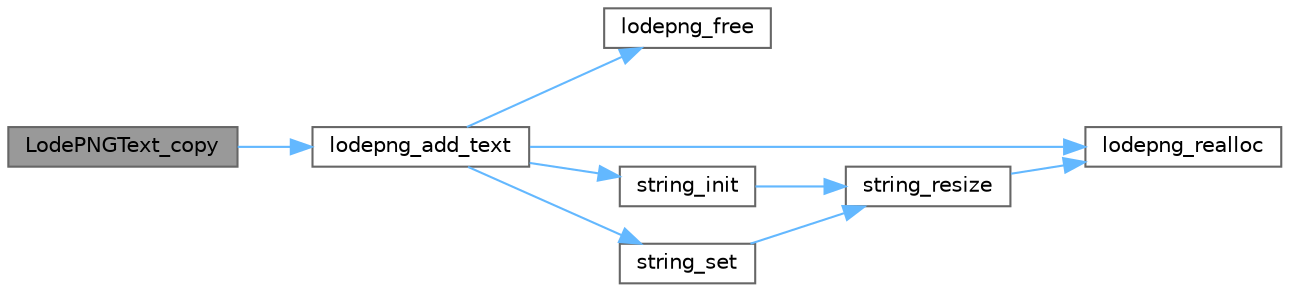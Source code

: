 digraph "LodePNGText_copy"
{
 // LATEX_PDF_SIZE
  bgcolor="transparent";
  edge [fontname=Helvetica,fontsize=10,labelfontname=Helvetica,labelfontsize=10];
  node [fontname=Helvetica,fontsize=10,shape=box,height=0.2,width=0.4];
  rankdir="LR";
  Node1 [id="Node000001",label="LodePNGText_copy",height=0.2,width=0.4,color="gray40", fillcolor="grey60", style="filled", fontcolor="black",tooltip=" "];
  Node1 -> Node2 [id="edge9_Node000001_Node000002",color="steelblue1",style="solid",tooltip=" "];
  Node2 [id="Node000002",label="lodepng_add_text",height=0.2,width=0.4,color="grey40", fillcolor="white", style="filled",URL="$lodepng_8cpp.html#a10c9cfd9edf86fc8e21d5f69d81238d0",tooltip=" "];
  Node2 -> Node3 [id="edge10_Node000002_Node000003",color="steelblue1",style="solid",tooltip=" "];
  Node3 [id="Node000003",label="lodepng_free",height=0.2,width=0.4,color="grey40", fillcolor="white", style="filled",URL="$lodepng_8cpp.html#a5cabd4078527ba33b78791fac7e8b15c",tooltip=" "];
  Node2 -> Node4 [id="edge11_Node000002_Node000004",color="steelblue1",style="solid",tooltip=" "];
  Node4 [id="Node000004",label="lodepng_realloc",height=0.2,width=0.4,color="grey40", fillcolor="white", style="filled",URL="$lodepng_8cpp.html#ad7375c56c635fedd36932cf21b703162",tooltip=" "];
  Node2 -> Node5 [id="edge12_Node000002_Node000005",color="steelblue1",style="solid",tooltip=" "];
  Node5 [id="Node000005",label="string_init",height=0.2,width=0.4,color="grey40", fillcolor="white", style="filled",URL="$lodepng_8cpp.html#a881d50f3ee56daf1740cca36a0aa263e",tooltip=" "];
  Node5 -> Node6 [id="edge13_Node000005_Node000006",color="steelblue1",style="solid",tooltip=" "];
  Node6 [id="Node000006",label="string_resize",height=0.2,width=0.4,color="grey40", fillcolor="white", style="filled",URL="$lodepng_8cpp.html#aad5cf2301c0696db33d9cc22be775242",tooltip=" "];
  Node6 -> Node4 [id="edge14_Node000006_Node000004",color="steelblue1",style="solid",tooltip=" "];
  Node2 -> Node7 [id="edge15_Node000002_Node000007",color="steelblue1",style="solid",tooltip=" "];
  Node7 [id="Node000007",label="string_set",height=0.2,width=0.4,color="grey40", fillcolor="white", style="filled",URL="$lodepng_8cpp.html#a9f49527841de8cab3f6b8db185d4379f",tooltip=" "];
  Node7 -> Node6 [id="edge16_Node000007_Node000006",color="steelblue1",style="solid",tooltip=" "];
}
